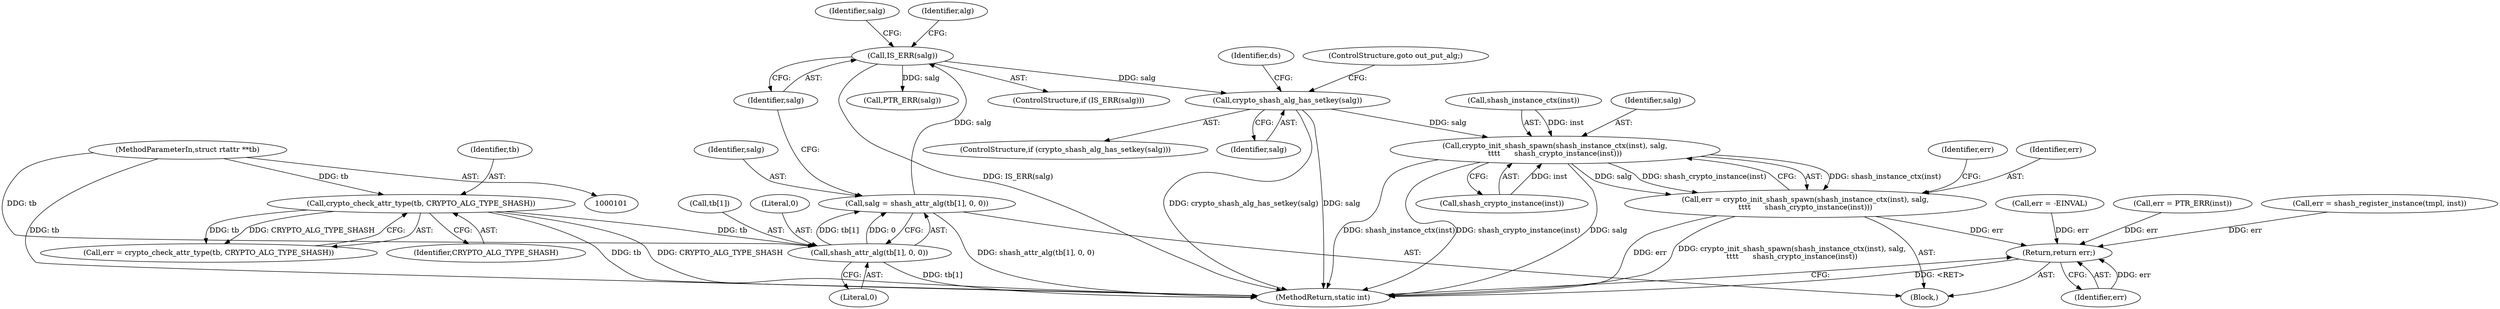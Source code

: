 digraph "0_linux_af3ff8045bbf3e32f1a448542e73abb4c8ceb6f1@API" {
"1000145" [label="(Call,crypto_shash_alg_has_setkey(salg))"];
"1000129" [label="(Call,IS_ERR(salg))"];
"1000120" [label="(Call,salg = shash_attr_alg(tb[1], 0, 0))"];
"1000122" [label="(Call,shash_attr_alg(tb[1], 0, 0))"];
"1000113" [label="(Call,crypto_check_attr_type(tb, CRYPTO_ALG_TYPE_SHASH))"];
"1000103" [label="(MethodParameterIn,struct rtattr **tb)"];
"1000186" [label="(Call,crypto_init_shash_spawn(shash_instance_ctx(inst), salg,\n\t\t\t\t      shash_crypto_instance(inst)))"];
"1000184" [label="(Call,err = crypto_init_shash_spawn(shash_instance_ctx(inst), salg,\n\t\t\t\t      shash_crypto_instance(inst)))"];
"1000349" [label="(Return,return err;)"];
"1000133" [label="(Identifier,salg)"];
"1000190" [label="(Call,shash_crypto_instance(inst))"];
"1000114" [label="(Identifier,tb)"];
"1000128" [label="(ControlStructure,if (IS_ERR(salg)))"];
"1000186" [label="(Call,crypto_init_shash_spawn(shash_instance_ctx(inst), salg,\n\t\t\t\t      shash_crypto_instance(inst)))"];
"1000184" [label="(Call,err = crypto_init_shash_spawn(shash_instance_ctx(inst), salg,\n\t\t\t\t      shash_crypto_instance(inst)))"];
"1000123" [label="(Call,tb[1])"];
"1000115" [label="(Identifier,CRYPTO_ALG_TYPE_SHASH)"];
"1000120" [label="(Call,salg = shash_attr_alg(tb[1], 0, 0))"];
"1000140" [label="(Call,err = -EINVAL)"];
"1000187" [label="(Call,shash_instance_ctx(inst))"];
"1000129" [label="(Call,IS_ERR(salg))"];
"1000145" [label="(Call,crypto_shash_alg_has_setkey(salg))"];
"1000127" [label="(Literal,0)"];
"1000126" [label="(Literal,0)"];
"1000144" [label="(ControlStructure,if (crypto_shash_alg_has_setkey(salg)))"];
"1000130" [label="(Identifier,salg)"];
"1000189" [label="(Identifier,salg)"];
"1000176" [label="(Call,err = PTR_ERR(inst))"];
"1000135" [label="(Identifier,alg)"];
"1000103" [label="(MethodParameterIn,struct rtattr **tb)"];
"1000146" [label="(Identifier,salg)"];
"1000351" [label="(MethodReturn,static int)"];
"1000121" [label="(Identifier,salg)"];
"1000111" [label="(Call,err = crypto_check_attr_type(tb, CRYPTO_ALG_TYPE_SHASH))"];
"1000349" [label="(Return,return err;)"];
"1000149" [label="(Identifier,ds)"];
"1000113" [label="(Call,crypto_check_attr_type(tb, CRYPTO_ALG_TYPE_SHASH))"];
"1000350" [label="(Identifier,err)"];
"1000132" [label="(Call,PTR_ERR(salg))"];
"1000122" [label="(Call,shash_attr_alg(tb[1], 0, 0))"];
"1000334" [label="(Call,err = shash_register_instance(tmpl, inst))"];
"1000147" [label="(ControlStructure,goto out_put_alg;)"];
"1000193" [label="(Identifier,err)"];
"1000104" [label="(Block,)"];
"1000185" [label="(Identifier,err)"];
"1000145" -> "1000144"  [label="AST: "];
"1000145" -> "1000146"  [label="CFG: "];
"1000146" -> "1000145"  [label="AST: "];
"1000147" -> "1000145"  [label="CFG: "];
"1000149" -> "1000145"  [label="CFG: "];
"1000145" -> "1000351"  [label="DDG: crypto_shash_alg_has_setkey(salg)"];
"1000145" -> "1000351"  [label="DDG: salg"];
"1000129" -> "1000145"  [label="DDG: salg"];
"1000145" -> "1000186"  [label="DDG: salg"];
"1000129" -> "1000128"  [label="AST: "];
"1000129" -> "1000130"  [label="CFG: "];
"1000130" -> "1000129"  [label="AST: "];
"1000133" -> "1000129"  [label="CFG: "];
"1000135" -> "1000129"  [label="CFG: "];
"1000129" -> "1000351"  [label="DDG: IS_ERR(salg)"];
"1000120" -> "1000129"  [label="DDG: salg"];
"1000129" -> "1000132"  [label="DDG: salg"];
"1000120" -> "1000104"  [label="AST: "];
"1000120" -> "1000122"  [label="CFG: "];
"1000121" -> "1000120"  [label="AST: "];
"1000122" -> "1000120"  [label="AST: "];
"1000130" -> "1000120"  [label="CFG: "];
"1000120" -> "1000351"  [label="DDG: shash_attr_alg(tb[1], 0, 0)"];
"1000122" -> "1000120"  [label="DDG: tb[1]"];
"1000122" -> "1000120"  [label="DDG: 0"];
"1000122" -> "1000127"  [label="CFG: "];
"1000123" -> "1000122"  [label="AST: "];
"1000126" -> "1000122"  [label="AST: "];
"1000127" -> "1000122"  [label="AST: "];
"1000122" -> "1000351"  [label="DDG: tb[1]"];
"1000113" -> "1000122"  [label="DDG: tb"];
"1000103" -> "1000122"  [label="DDG: tb"];
"1000113" -> "1000111"  [label="AST: "];
"1000113" -> "1000115"  [label="CFG: "];
"1000114" -> "1000113"  [label="AST: "];
"1000115" -> "1000113"  [label="AST: "];
"1000111" -> "1000113"  [label="CFG: "];
"1000113" -> "1000351"  [label="DDG: tb"];
"1000113" -> "1000351"  [label="DDG: CRYPTO_ALG_TYPE_SHASH"];
"1000113" -> "1000111"  [label="DDG: tb"];
"1000113" -> "1000111"  [label="DDG: CRYPTO_ALG_TYPE_SHASH"];
"1000103" -> "1000113"  [label="DDG: tb"];
"1000103" -> "1000101"  [label="AST: "];
"1000103" -> "1000351"  [label="DDG: tb"];
"1000186" -> "1000184"  [label="AST: "];
"1000186" -> "1000190"  [label="CFG: "];
"1000187" -> "1000186"  [label="AST: "];
"1000189" -> "1000186"  [label="AST: "];
"1000190" -> "1000186"  [label="AST: "];
"1000184" -> "1000186"  [label="CFG: "];
"1000186" -> "1000351"  [label="DDG: shash_instance_ctx(inst)"];
"1000186" -> "1000351"  [label="DDG: shash_crypto_instance(inst)"];
"1000186" -> "1000351"  [label="DDG: salg"];
"1000186" -> "1000184"  [label="DDG: shash_instance_ctx(inst)"];
"1000186" -> "1000184"  [label="DDG: salg"];
"1000186" -> "1000184"  [label="DDG: shash_crypto_instance(inst)"];
"1000187" -> "1000186"  [label="DDG: inst"];
"1000190" -> "1000186"  [label="DDG: inst"];
"1000184" -> "1000104"  [label="AST: "];
"1000185" -> "1000184"  [label="AST: "];
"1000193" -> "1000184"  [label="CFG: "];
"1000184" -> "1000351"  [label="DDG: err"];
"1000184" -> "1000351"  [label="DDG: crypto_init_shash_spawn(shash_instance_ctx(inst), salg,\n\t\t\t\t      shash_crypto_instance(inst))"];
"1000184" -> "1000349"  [label="DDG: err"];
"1000349" -> "1000104"  [label="AST: "];
"1000349" -> "1000350"  [label="CFG: "];
"1000350" -> "1000349"  [label="AST: "];
"1000351" -> "1000349"  [label="CFG: "];
"1000349" -> "1000351"  [label="DDG: <RET>"];
"1000350" -> "1000349"  [label="DDG: err"];
"1000140" -> "1000349"  [label="DDG: err"];
"1000176" -> "1000349"  [label="DDG: err"];
"1000334" -> "1000349"  [label="DDG: err"];
}
